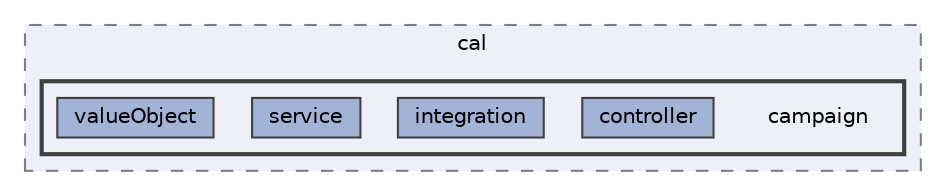 digraph "repository/campaign/src/main/java/com/sterlite/cal/campaign"
{
 // LATEX_PDF_SIZE
  bgcolor="transparent";
  edge [fontname=Helvetica,fontsize=10,labelfontname=Helvetica,labelfontsize=10];
  node [fontname=Helvetica,fontsize=10,shape=box,height=0.2,width=0.4];
  compound=true
  subgraph clusterdir_a7f0947a86448cc44b825552c1373571 {
    graph [ bgcolor="#edf0f7", pencolor="grey50", label="cal", fontname=Helvetica,fontsize=10 style="filled,dashed", URL="dir_a7f0947a86448cc44b825552c1373571.html",tooltip=""]
  subgraph clusterdir_71a750f8955c1a430eb48213c593c170 {
    graph [ bgcolor="#edf0f7", pencolor="grey25", label="", fontname=Helvetica,fontsize=10 style="filled,bold", URL="dir_71a750f8955c1a430eb48213c593c170.html",tooltip=""]
    dir_71a750f8955c1a430eb48213c593c170 [shape=plaintext, label="campaign"];
  dir_cd92e8e22c9c8133cdc51b08ff98ddc7 [label="controller", fillcolor="#a2b4d6", color="grey25", style="filled", URL="dir_cd92e8e22c9c8133cdc51b08ff98ddc7.html",tooltip=""];
  dir_17e76956492eb6e333377d3d507cc5a7 [label="integration", fillcolor="#a2b4d6", color="grey25", style="filled", URL="dir_17e76956492eb6e333377d3d507cc5a7.html",tooltip=""];
  dir_56cdd435294a695b8c6d9e0e5c7b7f69 [label="service", fillcolor="#a2b4d6", color="grey25", style="filled", URL="dir_56cdd435294a695b8c6d9e0e5c7b7f69.html",tooltip=""];
  dir_6845275b44ad50fdd445aae9cc7506ab [label="valueObject", fillcolor="#a2b4d6", color="grey25", style="filled", URL="dir_6845275b44ad50fdd445aae9cc7506ab.html",tooltip=""];
  }
  }
}
